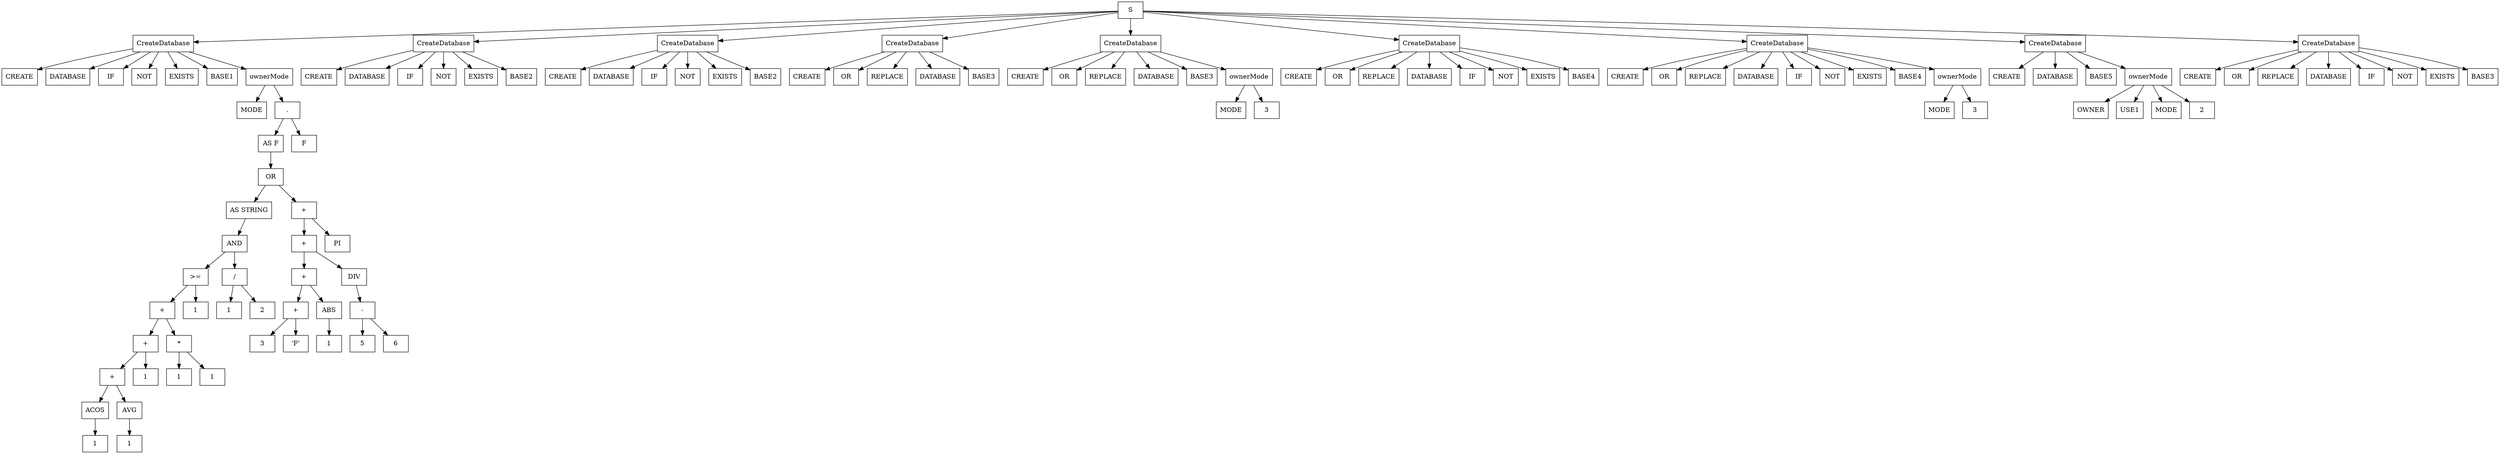 digraph ASTTytus{ 
 rankdir = TD
 node[shape = "box"]
S[label="S"]
S->165616327970
165616327970[label="CreateDatabase"]
165616327970->4799945641141206877
4799945641141206877[label="CREATE"]
165616327970->7058568861964610899
7058568861964610899[label="DATABASE"]
165616327970->4196641063177687236
4196641063177687236[label="IF"]
165616327970->-8813922247746158154
-8813922247746158154[label="NOT"]
165616327970->7048555715685854091
7048555715685854091[label="EXISTS"]
165616327970->6709695372996298393
6709695372996298393[label="BASE1"]
165616327970->2769034230470907690
2769034230470907690[label="ownerMode"]
2769034230470907690->-6416245397540370140
-6416245397540370140[label="MODE"]
2769034230470907690->165616328117
165616328117[label="."]
165616328117->165616328090
165616328090[label="AS F"]
165616328090->165616328180
165616328180[label="OR"]
165616328180->165616328024
165616328024[label="AS STRING"]
165616328024->165616328069
165616328069[label="AND"]
165616328069->165616328057
165616328057[label=">="]
165616328057->165616327976
165616327976[label="+"]
165616327976->165616328033
165616328033[label="+"]
165616328033->165616328000
165616328000[label="+"]
165616328000->165616327988
165616327988[label="ACOS"]
165616327988->165616328003
165616328003[label="1"]
165616328000->165616328039
165616328039[label="AVG"]
165616328039->165616326641
165616326641[label="1"]
165616328033->165616328009
165616328009[label="1"]
165616327976->165616327982
165616327982[label="*"]
165616327982->165616327994
165616327994[label="1"]
165616327982->165616327985
165616327985[label="1"]
165616328057->165616328012
165616328012[label="1"]
165616328069->165616328063
165616328063[label="/"]
165616328063->165616328075
165616328075[label="1"]
165616328063->165616328072
165616328072[label="2"]
165616328180->165616328168
165616328168[label="+"]
165616328168->165616328150
165616328150[label="+"]
165616328150->165616328171
165616328171[label="+"]
165616328171->165616328099
165616328099[label="+"]
165616328099->165616328111
165616328111[label="3"]
165616328099->165616328081
165616328081[label="'F'"]
165616328171->165616328156
165616328156[label="ABS"]
165616328156->165616328066
165616328066[label="1"]
165616328150->165616328147
165616328147[label="DIV"]
165616328147->165616328129
165616328129[label="-"]
165616328129->165616328135
165616328135[label="5"]
165616328129->165616328162
165616328162[label="6"]
165616328168->165616328174
165616328174[label="PI"]
165616328117->165616328189
165616328189[label="F"]
S->165616328141
165616328141[label="CreateDatabase"]
165616328141->4799945641141207048
4799945641141207048[label="CREATE"]
165616328141->7058568861964611070
7058568861964611070[label="DATABASE"]
165616328141->4196641063177687407
4196641063177687407[label="IF"]
165616328141->-8813922247746157983
-8813922247746157983[label="NOT"]
165616328141->7048555715685854262
7048555715685854262[label="EXISTS"]
165616328141->-3687578456994454958
-3687578456994454958[label="BASE2"]
S->165615865167
165615865167[label="CreateDatabase"]
165615865167->4799945641140744074
4799945641140744074[label="CREATE"]
165615865167->7058568861964148096
7058568861964148096[label="DATABASE"]
165615865167->4196641063177224433
4196641063177224433[label="IF"]
165615865167->-8813922247746620957
-8813922247746620957[label="NOT"]
165615865167->7048555715685391288
7048555715685391288[label="EXISTS"]
165615865167->-3687578456994917932
-3687578456994917932[label="BASE2"]
S->165615865128
165615865128[label="CreateDatabase"]
165615865128->4799945641140744035
4799945641140744035[label="CREATE"]
165615865128->-4869202381232751846
-4869202381232751846[label="OR"]
165615865128->-1539793733105676528
-1539793733105676528[label="REPLACE"]
165615865128->7058568861964148057
7058568861964148057[label="DATABASE"]
165615865128->6665550563968040542
6665550563968040542[label="BASE3"]
S->165616327964
165616327964[label="CreateDatabase"]
165616327964->4799945641141206871
4799945641141206871[label="CREATE"]
165616327964->-4869202381232289010
-4869202381232289010[label="OR"]
165616327964->-1539793733105213692
-1539793733105213692[label="REPLACE"]
165616327964->7058568861964610893
7058568861964610893[label="DATABASE"]
165616327964->6665550563968503378
6665550563968503378[label="BASE3"]
165616327964->2769034230470907684
2769034230470907684[label="ownerMode"]
2769034230470907684->-6416245397540370146
-6416245397540370146[label="MODE"]
2769034230470907684->165616327949
165616327949[label="3"]
S->165616327958
165616327958[label="CreateDatabase"]
165616327958->4799945641141206865
4799945641141206865[label="CREATE"]
165616327958->-4869202381232289016
-4869202381232289016[label="OR"]
165616327958->-1539793733105213698
-1539793733105213698[label="REPLACE"]
165616327958->7058568861964610887
7058568861964610887[label="DATABASE"]
165616327958->4196641063177687224
4196641063177687224[label="IF"]
165616327958->-8813922247746158166
-8813922247746158166[label="NOT"]
165616327958->7048555715685854079
7048555715685854079[label="EXISTS"]
165616327958->-1827335623909687745
-1827335623909687745[label="BASE4"]
S->165616327967
165616327967[label="CreateDatabase"]
165616327967->4799945641141206874
4799945641141206874[label="CREATE"]
165616327967->-4869202381232289007
-4869202381232289007[label="OR"]
165616327967->-1539793733105213689
-1539793733105213689[label="REPLACE"]
165616327967->7058568861964610896
7058568861964610896[label="DATABASE"]
165616327967->4196641063177687233
4196641063177687233[label="IF"]
165616327967->-8813922247746158157
-8813922247746158157[label="NOT"]
165616327967->7048555715685854088
7048555715685854088[label="EXISTS"]
165616327967->-1827335623909687736
-1827335623909687736[label="BASE4"]
165616327967->2769034230470907687
2769034230470907687[label="ownerMode"]
2769034230470907687->-6416245397540370143
-6416245397540370143[label="MODE"]
2769034230470907687->165616328102
165616328102[label="3"]
S->165616327943
165616327943[label="CreateDatabase"]
165616327943->4799945641141206850
4799945641141206850[label="CREATE"]
165616327943->7058568861964610872
7058568861964610872[label="DATABASE"]
165616327943->-6232881705488854037
-6232881705488854037[label="BASE5"]
165616327943->2769034230470907663
2769034230470907663[label="ownerMode"]
2769034230470907663->-3543735146043046544
-3543735146043046544[label="OWNER"]
2769034230470907663->9477347439350490142
9477347439350490142[label="USE1"]
2769034230470907663->-6416245397540370167
-6416245397540370167[label="MODE"]
2769034230470907663->165616327952
165616327952[label="2"]
S->165616329220
165616329220[label="CreateDatabase"]
165616329220->4799945641141208127
4799945641141208127[label="CREATE"]
165616329220->-4869202381232287754
-4869202381232287754[label="OR"]
165616329220->-1539793733105212436
-1539793733105212436[label="REPLACE"]
165616329220->7058568861964612149
7058568861964612149[label="DATABASE"]
165616329220->4196641063177688486
4196641063177688486[label="IF"]
165616329220->-8813922247746156904
-8813922247746156904[label="NOT"]
165616329220->7048555715685855341
7048555715685855341[label="EXISTS"]
165616329220->6665550563968504634
6665550563968504634[label="BASE3"]

 }